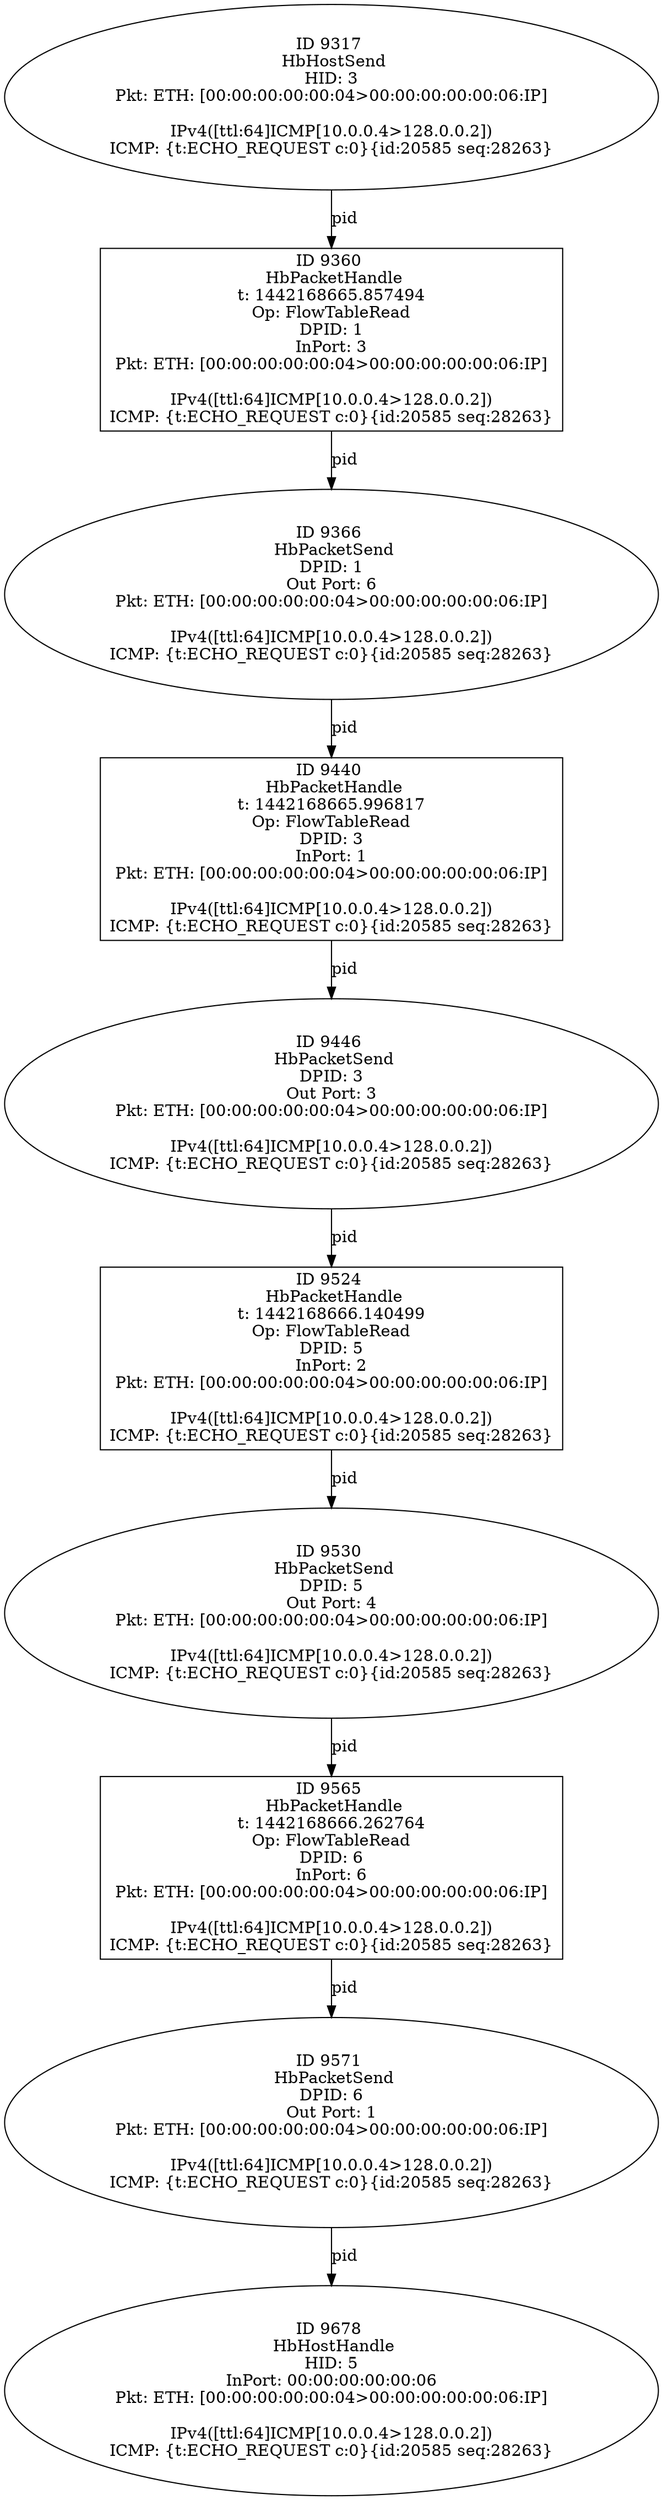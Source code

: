 strict digraph G {
9440 [shape=box, event=<hb_events.HbPacketHandle object at 0x10c2e6310>, label="ID 9440 
 HbPacketHandle
t: 1442168665.996817
Op: FlowTableRead
DPID: 3
InPort: 1
Pkt: ETH: [00:00:00:00:00:04>00:00:00:00:00:06:IP]

IPv4([ttl:64]ICMP[10.0.0.4>128.0.0.2])
ICMP: {t:ECHO_REQUEST c:0}{id:20585 seq:28263}"];
9360 [shape=box, event=<hb_events.HbPacketHandle object at 0x10c29f810>, label="ID 9360 
 HbPacketHandle
t: 1442168665.857494
Op: FlowTableRead
DPID: 1
InPort: 3
Pkt: ETH: [00:00:00:00:00:04>00:00:00:00:00:06:IP]

IPv4([ttl:64]ICMP[10.0.0.4>128.0.0.2])
ICMP: {t:ECHO_REQUEST c:0}{id:20585 seq:28263}"];
9571 [shape=oval, event=<hb_events.HbPacketSend object at 0x10c358750>, label="ID 9571 
 HbPacketSend
DPID: 6
Out Port: 1
Pkt: ETH: [00:00:00:00:00:04>00:00:00:00:00:06:IP]

IPv4([ttl:64]ICMP[10.0.0.4>128.0.0.2])
ICMP: {t:ECHO_REQUEST c:0}{id:20585 seq:28263}"];
9317 [shape=oval, event=<hb_events.HbHostSend object at 0x10c281fd0>, label="ID 9317 
 HbHostSend
HID: 3
Pkt: ETH: [00:00:00:00:00:04>00:00:00:00:00:06:IP]

IPv4([ttl:64]ICMP[10.0.0.4>128.0.0.2])
ICMP: {t:ECHO_REQUEST c:0}{id:20585 seq:28263}"];
9446 [shape=oval, event=<hb_events.HbPacketSend object at 0x10c2eec10>, label="ID 9446 
 HbPacketSend
DPID: 3
Out Port: 3
Pkt: ETH: [00:00:00:00:00:04>00:00:00:00:00:06:IP]

IPv4([ttl:64]ICMP[10.0.0.4>128.0.0.2])
ICMP: {t:ECHO_REQUEST c:0}{id:20585 seq:28263}"];
9678 [shape=oval, event=<hb_events.HbHostHandle object at 0x10c3aef90>, label="ID 9678 
 HbHostHandle
HID: 5
InPort: 00:00:00:00:00:06
Pkt: ETH: [00:00:00:00:00:04>00:00:00:00:00:06:IP]

IPv4([ttl:64]ICMP[10.0.0.4>128.0.0.2])
ICMP: {t:ECHO_REQUEST c:0}{id:20585 seq:28263}"];
9565 [shape=box, event=<hb_events.HbPacketHandle object at 0x10c351490>, label="ID 9565 
 HbPacketHandle
t: 1442168666.262764
Op: FlowTableRead
DPID: 6
InPort: 6
Pkt: ETH: [00:00:00:00:00:04>00:00:00:00:00:06:IP]

IPv4([ttl:64]ICMP[10.0.0.4>128.0.0.2])
ICMP: {t:ECHO_REQUEST c:0}{id:20585 seq:28263}"];
9524 [shape=box, event=<hb_events.HbPacketHandle object at 0x10c32c990>, label="ID 9524 
 HbPacketHandle
t: 1442168666.140499
Op: FlowTableRead
DPID: 5
InPort: 2
Pkt: ETH: [00:00:00:00:00:04>00:00:00:00:00:06:IP]

IPv4([ttl:64]ICMP[10.0.0.4>128.0.0.2])
ICMP: {t:ECHO_REQUEST c:0}{id:20585 seq:28263}"];
9530 [shape=oval, event=<hb_events.HbPacketSend object at 0x10c33a3d0>, label="ID 9530 
 HbPacketSend
DPID: 5
Out Port: 4
Pkt: ETH: [00:00:00:00:00:04>00:00:00:00:00:06:IP]

IPv4([ttl:64]ICMP[10.0.0.4>128.0.0.2])
ICMP: {t:ECHO_REQUEST c:0}{id:20585 seq:28263}"];
9366 [shape=oval, event=<hb_events.HbPacketSend object at 0x10c29fc50>, label="ID 9366 
 HbPacketSend
DPID: 1
Out Port: 6
Pkt: ETH: [00:00:00:00:00:04>00:00:00:00:00:06:IP]

IPv4([ttl:64]ICMP[10.0.0.4>128.0.0.2])
ICMP: {t:ECHO_REQUEST c:0}{id:20585 seq:28263}"];
9440 -> 9446  [rel=pid, label=pid];
9571 -> 9678  [rel=pid, label=pid];
9317 -> 9360  [rel=pid, label=pid];
9446 -> 9524  [rel=pid, label=pid];
9360 -> 9366  [rel=pid, label=pid];
9524 -> 9530  [rel=pid, label=pid];
9530 -> 9565  [rel=pid, label=pid];
9565 -> 9571  [rel=pid, label=pid];
9366 -> 9440  [rel=pid, label=pid];
}
